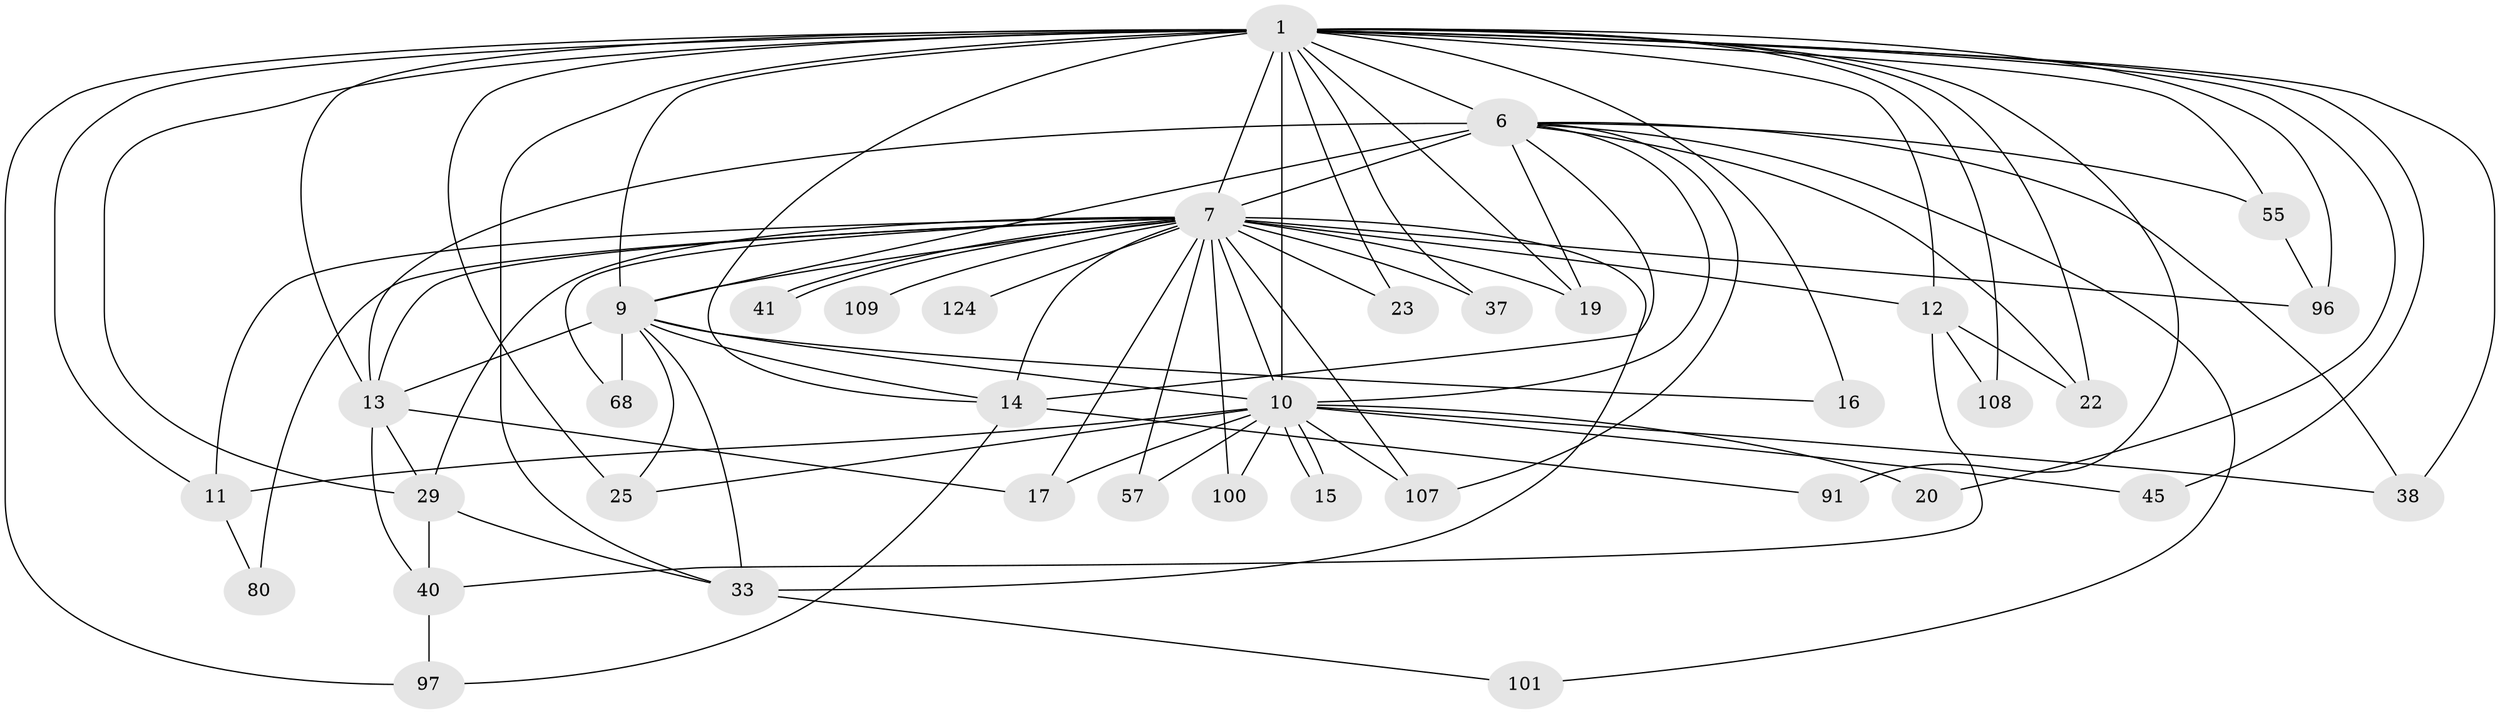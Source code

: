 // original degree distribution, {20: 0.024193548387096774, 15: 0.008064516129032258, 16: 0.008064516129032258, 21: 0.016129032258064516, 32: 0.008064516129032258, 27: 0.008064516129032258, 25: 0.008064516129032258, 4: 0.08064516129032258, 6: 0.024193548387096774, 9: 0.016129032258064516, 3: 0.23387096774193547, 5: 0.056451612903225805, 2: 0.5, 7: 0.008064516129032258}
// Generated by graph-tools (version 1.1) at 2025/17/03/04/25 18:17:50]
// undirected, 37 vertices, 89 edges
graph export_dot {
graph [start="1"]
  node [color=gray90,style=filled];
  1 [super="+105+2"];
  6 [super="+88+90+56"];
  7 [super="+82+34+8+62"];
  9 [super="+84"];
  10 [super="+79+61+21+85+30+69+31"];
  11;
  12 [super="+87"];
  13 [super="+47"];
  14 [super="+39+26+73+92+24"];
  15 [super="+48"];
  16;
  17;
  19 [super="+49"];
  20;
  22 [super="+121"];
  23;
  25 [super="+52+75"];
  29 [super="+35"];
  33 [super="+70+76+67"];
  37 [super="+59"];
  38;
  40;
  41 [super="+46"];
  45;
  55 [super="+116"];
  57;
  68;
  80;
  91;
  96;
  97;
  100;
  101;
  107 [super="+110"];
  108;
  109;
  124;
  1 -- 6 [weight=7];
  1 -- 7 [weight=18];
  1 -- 9 [weight=5];
  1 -- 10 [weight=13];
  1 -- 11;
  1 -- 19;
  1 -- 37 [weight=2];
  1 -- 96;
  1 -- 33 [weight=2];
  1 -- 12 [weight=3];
  1 -- 13 [weight=2];
  1 -- 14 [weight=3];
  1 -- 16 [weight=2];
  1 -- 20 [weight=2];
  1 -- 22;
  1 -- 23;
  1 -- 25 [weight=2];
  1 -- 91;
  1 -- 29 [weight=3];
  1 -- 97;
  1 -- 38;
  1 -- 108;
  1 -- 45;
  1 -- 55;
  6 -- 7 [weight=3];
  6 -- 9 [weight=2];
  6 -- 10;
  6 -- 14 [weight=2];
  6 -- 19;
  6 -- 22;
  6 -- 55;
  6 -- 101;
  6 -- 38;
  6 -- 107;
  6 -- 13 [weight=2];
  7 -- 9 [weight=3];
  7 -- 10 [weight=6];
  7 -- 11;
  7 -- 13;
  7 -- 14 [weight=5];
  7 -- 17;
  7 -- 29 [weight=2];
  7 -- 41 [weight=2];
  7 -- 41;
  7 -- 96;
  7 -- 100;
  7 -- 107;
  7 -- 109 [weight=2];
  7 -- 33 [weight=2];
  7 -- 68;
  7 -- 12;
  7 -- 80;
  7 -- 19 [weight=2];
  7 -- 23;
  7 -- 37;
  7 -- 57 [weight=2];
  7 -- 124 [weight=2];
  9 -- 10 [weight=2];
  9 -- 16;
  9 -- 33 [weight=2];
  9 -- 68;
  9 -- 14 [weight=3];
  9 -- 13;
  9 -- 25;
  10 -- 15 [weight=2];
  10 -- 15;
  10 -- 25;
  10 -- 45;
  10 -- 57;
  10 -- 107;
  10 -- 17 [weight=2];
  10 -- 100;
  10 -- 20;
  10 -- 38;
  10 -- 11;
  11 -- 80;
  12 -- 22;
  12 -- 40;
  12 -- 108;
  13 -- 17;
  13 -- 29;
  13 -- 40;
  14 -- 91;
  14 -- 97;
  29 -- 33;
  29 -- 40;
  33 -- 101;
  40 -- 97;
  55 -- 96;
}
